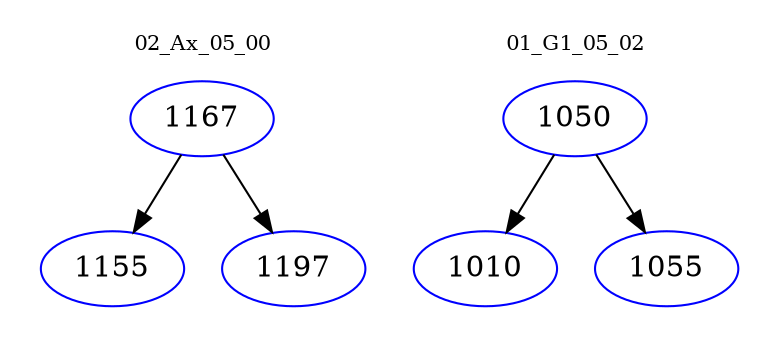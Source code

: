 digraph{
subgraph cluster_0 {
color = white
label = "02_Ax_05_00";
fontsize=10;
T0_1167 [label="1167", color="blue"]
T0_1167 -> T0_1155 [color="black"]
T0_1155 [label="1155", color="blue"]
T0_1167 -> T0_1197 [color="black"]
T0_1197 [label="1197", color="blue"]
}
subgraph cluster_1 {
color = white
label = "01_G1_05_02";
fontsize=10;
T1_1050 [label="1050", color="blue"]
T1_1050 -> T1_1010 [color="black"]
T1_1010 [label="1010", color="blue"]
T1_1050 -> T1_1055 [color="black"]
T1_1055 [label="1055", color="blue"]
}
}
